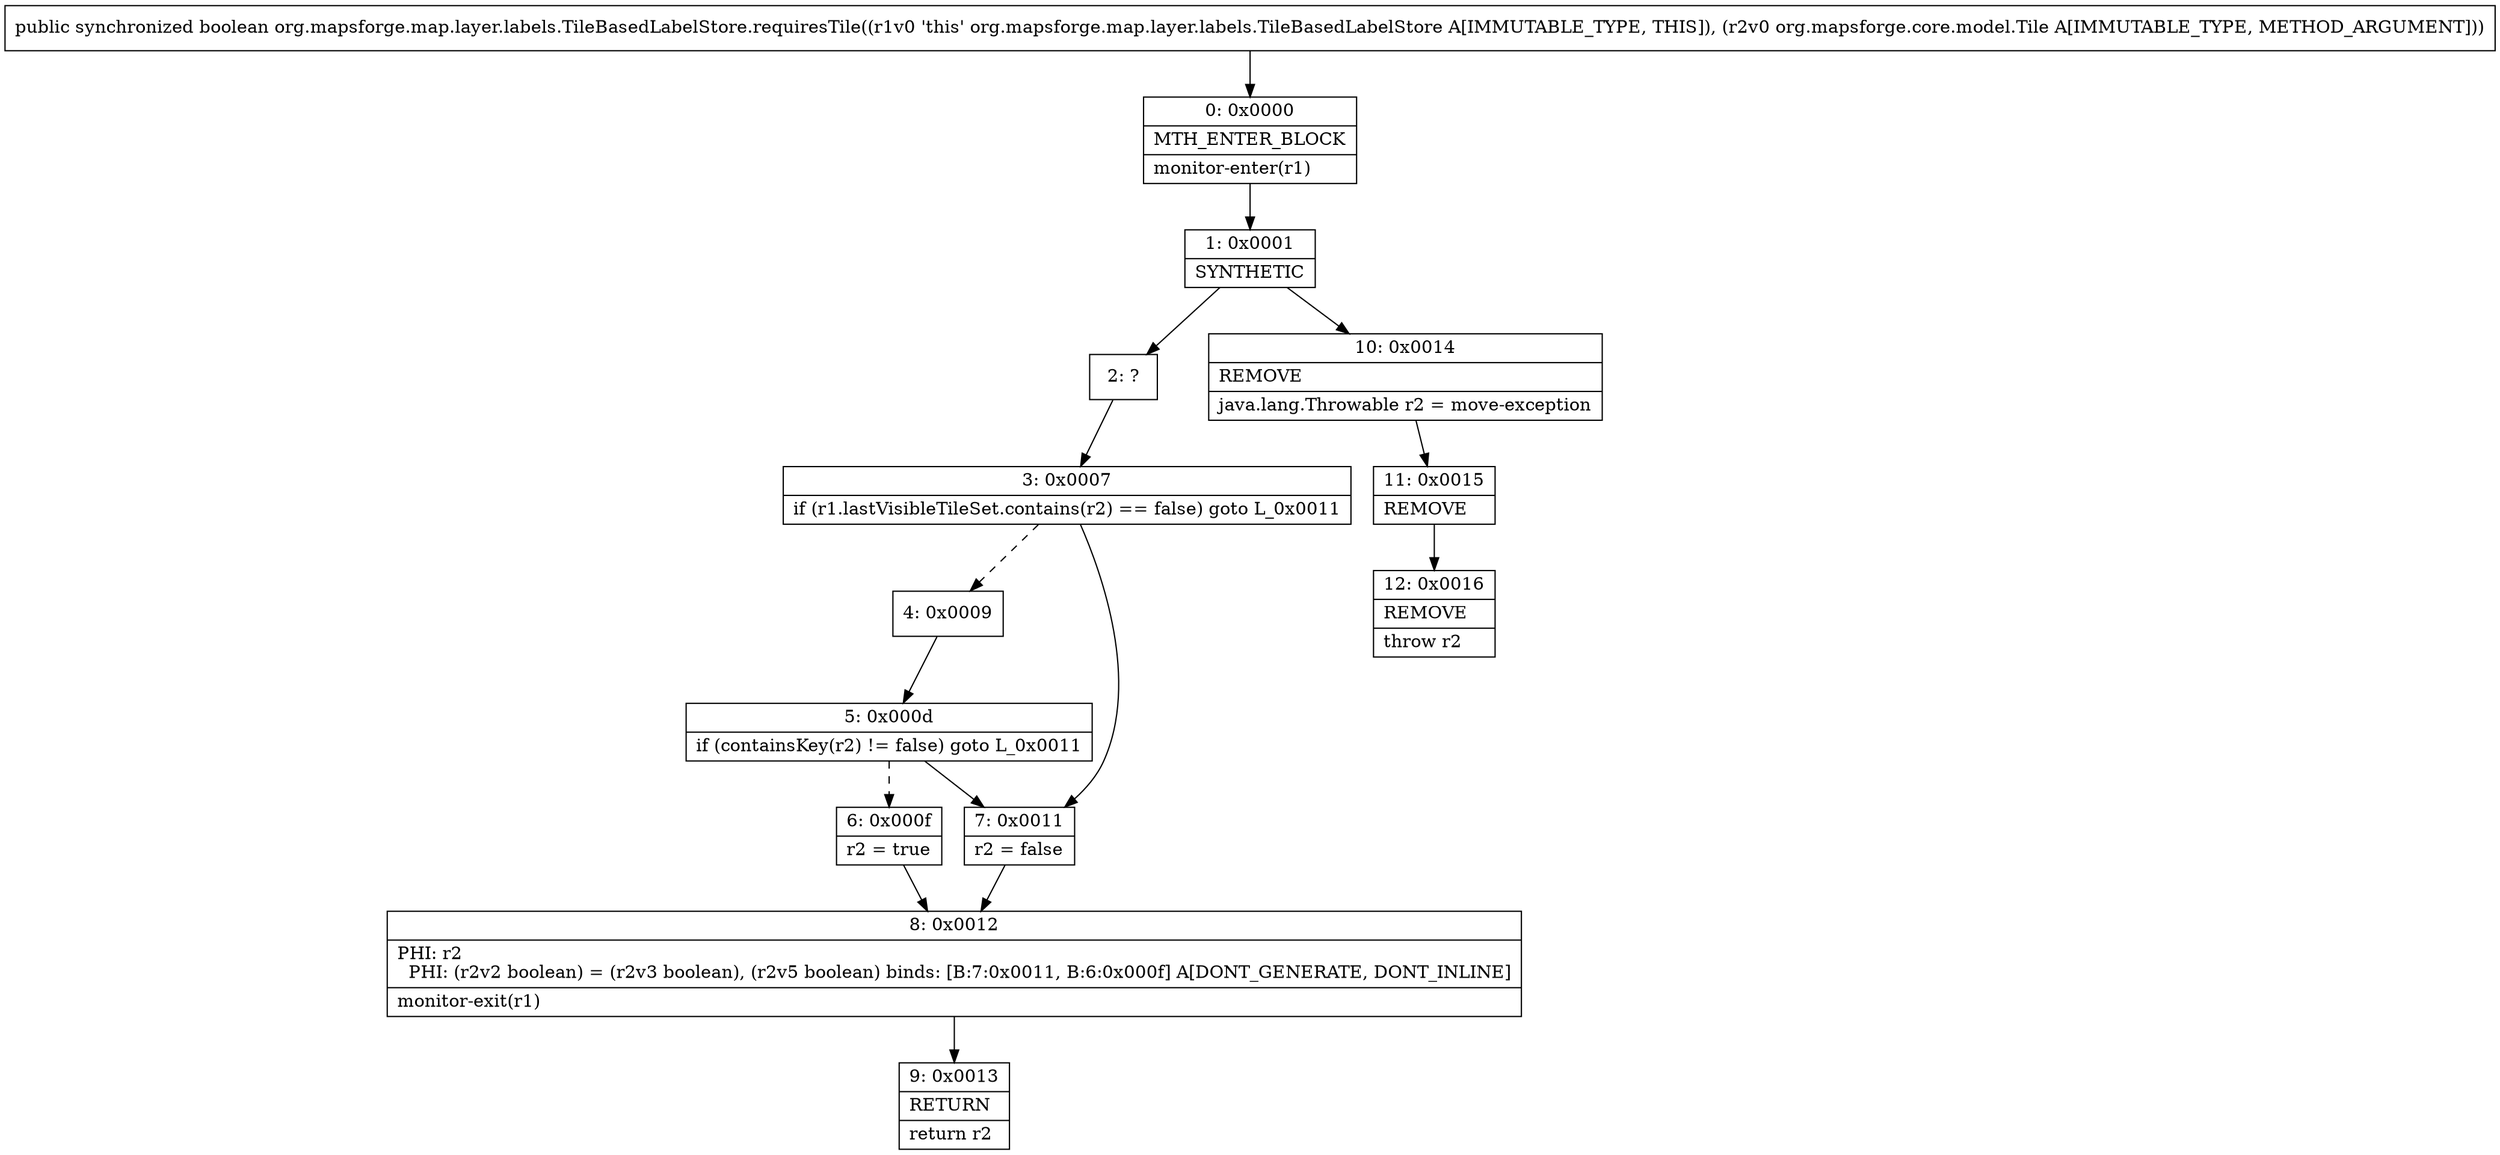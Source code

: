 digraph "CFG fororg.mapsforge.map.layer.labels.TileBasedLabelStore.requiresTile(Lorg\/mapsforge\/core\/model\/Tile;)Z" {
Node_0 [shape=record,label="{0\:\ 0x0000|MTH_ENTER_BLOCK\l|monitor\-enter(r1)\l}"];
Node_1 [shape=record,label="{1\:\ 0x0001|SYNTHETIC\l}"];
Node_2 [shape=record,label="{2\:\ ?}"];
Node_3 [shape=record,label="{3\:\ 0x0007|if (r1.lastVisibleTileSet.contains(r2) == false) goto L_0x0011\l}"];
Node_4 [shape=record,label="{4\:\ 0x0009}"];
Node_5 [shape=record,label="{5\:\ 0x000d|if (containsKey(r2) != false) goto L_0x0011\l}"];
Node_6 [shape=record,label="{6\:\ 0x000f|r2 = true\l}"];
Node_7 [shape=record,label="{7\:\ 0x0011|r2 = false\l}"];
Node_8 [shape=record,label="{8\:\ 0x0012|PHI: r2 \l  PHI: (r2v2 boolean) = (r2v3 boolean), (r2v5 boolean) binds: [B:7:0x0011, B:6:0x000f] A[DONT_GENERATE, DONT_INLINE]\l|monitor\-exit(r1)\l}"];
Node_9 [shape=record,label="{9\:\ 0x0013|RETURN\l|return r2\l}"];
Node_10 [shape=record,label="{10\:\ 0x0014|REMOVE\l|java.lang.Throwable r2 = move\-exception\l}"];
Node_11 [shape=record,label="{11\:\ 0x0015|REMOVE\l}"];
Node_12 [shape=record,label="{12\:\ 0x0016|REMOVE\l|throw r2\l}"];
MethodNode[shape=record,label="{public synchronized boolean org.mapsforge.map.layer.labels.TileBasedLabelStore.requiresTile((r1v0 'this' org.mapsforge.map.layer.labels.TileBasedLabelStore A[IMMUTABLE_TYPE, THIS]), (r2v0 org.mapsforge.core.model.Tile A[IMMUTABLE_TYPE, METHOD_ARGUMENT])) }"];
MethodNode -> Node_0;
Node_0 -> Node_1;
Node_1 -> Node_2;
Node_1 -> Node_10;
Node_2 -> Node_3;
Node_3 -> Node_4[style=dashed];
Node_3 -> Node_7;
Node_4 -> Node_5;
Node_5 -> Node_6[style=dashed];
Node_5 -> Node_7;
Node_6 -> Node_8;
Node_7 -> Node_8;
Node_8 -> Node_9;
Node_10 -> Node_11;
Node_11 -> Node_12;
}

